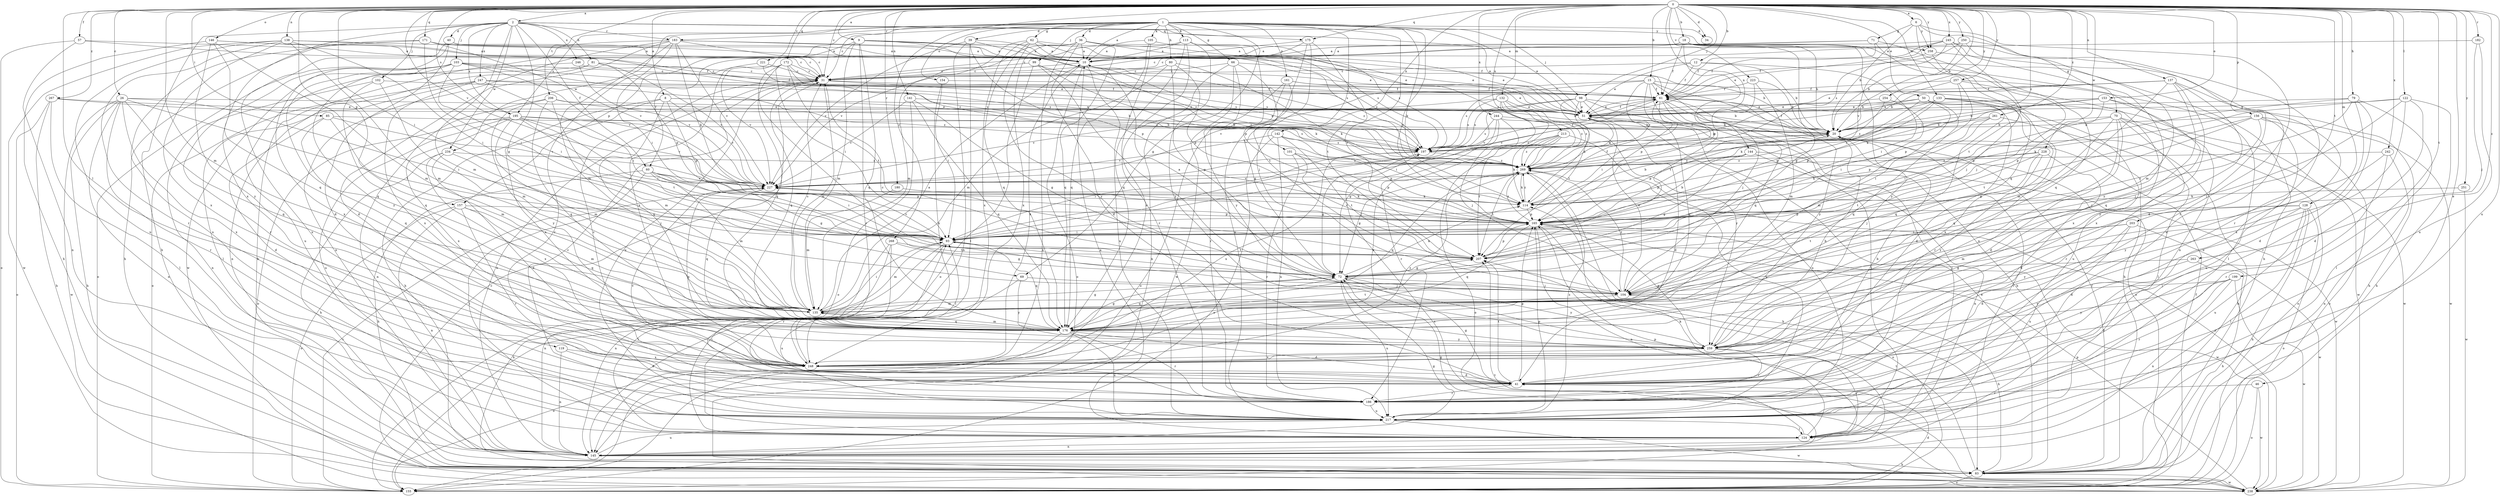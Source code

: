 strict digraph  {
0;
1;
2;
6;
8;
9;
10;
12;
15;
18;
20;
26;
31;
34;
36;
39;
40;
41;
46;
50;
51;
57;
60;
61;
62;
66;
69;
70;
71;
72;
79;
80;
81;
83;
85;
93;
98;
99;
101;
102;
103;
104;
105;
113;
114;
119;
122;
124;
128;
132;
133;
135;
137;
138;
141;
142;
144;
145;
146;
153;
154;
155;
156;
157;
161;
165;
171;
172;
175;
176;
180;
182;
183;
186;
195;
197;
199;
203;
206;
207;
213;
217;
221;
223;
227;
228;
234;
238;
242;
244;
245;
246;
247;
248;
250;
251;
254;
257;
258;
259;
261;
263;
267;
268;
269;
0 -> 2  [label=a];
0 -> 6  [label=a];
0 -> 8  [label=a];
0 -> 9  [label=a];
0 -> 12  [label=b];
0 -> 15  [label=b];
0 -> 18  [label=b];
0 -> 20  [label=b];
0 -> 26  [label=c];
0 -> 31  [label=c];
0 -> 34  [label=d];
0 -> 46  [label=e];
0 -> 50  [label=e];
0 -> 57  [label=f];
0 -> 79  [label=h];
0 -> 85  [label=i];
0 -> 93  [label=i];
0 -> 98  [label=j];
0 -> 119  [label=l];
0 -> 122  [label=l];
0 -> 128  [label=m];
0 -> 132  [label=m];
0 -> 133  [label=m];
0 -> 135  [label=m];
0 -> 137  [label=n];
0 -> 138  [label=n];
0 -> 141  [label=n];
0 -> 142  [label=n];
0 -> 144  [label=n];
0 -> 146  [label=o];
0 -> 153  [label=o];
0 -> 156  [label=p];
0 -> 157  [label=p];
0 -> 171  [label=q];
0 -> 172  [label=q];
0 -> 175  [label=q];
0 -> 180  [label=r];
0 -> 182  [label=r];
0 -> 195  [label=s];
0 -> 199  [label=t];
0 -> 203  [label=t];
0 -> 206  [label=t];
0 -> 213  [label=u];
0 -> 217  [label=u];
0 -> 221  [label=v];
0 -> 223  [label=v];
0 -> 227  [label=v];
0 -> 228  [label=w];
0 -> 242  [label=x];
0 -> 244  [label=x];
0 -> 245  [label=x];
0 -> 250  [label=y];
0 -> 251  [label=y];
0 -> 254  [label=y];
0 -> 257  [label=y];
0 -> 258  [label=y];
0 -> 261  [label=z];
0 -> 263  [label=z];
0 -> 267  [label=z];
0 -> 268  [label=z];
0 -> 269  [label=z];
1 -> 10  [label=a];
1 -> 31  [label=c];
1 -> 34  [label=d];
1 -> 36  [label=d];
1 -> 39  [label=d];
1 -> 51  [label=e];
1 -> 62  [label=g];
1 -> 66  [label=g];
1 -> 69  [label=g];
1 -> 80  [label=h];
1 -> 98  [label=j];
1 -> 99  [label=j];
1 -> 101  [label=j];
1 -> 105  [label=k];
1 -> 113  [label=k];
1 -> 114  [label=k];
1 -> 154  [label=o];
1 -> 157  [label=p];
1 -> 161  [label=p];
1 -> 165  [label=p];
1 -> 183  [label=r];
1 -> 195  [label=s];
1 -> 207  [label=t];
1 -> 234  [label=w];
2 -> 40  [label=d];
2 -> 51  [label=e];
2 -> 60  [label=f];
2 -> 69  [label=g];
2 -> 81  [label=h];
2 -> 83  [label=h];
2 -> 102  [label=j];
2 -> 103  [label=j];
2 -> 135  [label=m];
2 -> 175  [label=q];
2 -> 183  [label=r];
2 -> 195  [label=s];
2 -> 234  [label=w];
2 -> 246  [label=x];
2 -> 247  [label=x];
2 -> 248  [label=x];
2 -> 258  [label=y];
6 -> 20  [label=b];
6 -> 70  [label=g];
6 -> 71  [label=g];
6 -> 176  [label=q];
6 -> 186  [label=r];
6 -> 258  [label=y];
8 -> 51  [label=e];
8 -> 83  [label=h];
8 -> 165  [label=p];
8 -> 176  [label=q];
8 -> 197  [label=s];
8 -> 227  [label=v];
8 -> 248  [label=x];
9 -> 10  [label=a];
9 -> 60  [label=f];
9 -> 61  [label=f];
9 -> 135  [label=m];
9 -> 176  [label=q];
9 -> 186  [label=r];
9 -> 197  [label=s];
9 -> 248  [label=x];
9 -> 269  [label=z];
10 -> 31  [label=c];
10 -> 155  [label=o];
10 -> 217  [label=u];
10 -> 248  [label=x];
10 -> 269  [label=z];
12 -> 20  [label=b];
12 -> 31  [label=c];
12 -> 51  [label=e];
12 -> 61  [label=f];
12 -> 93  [label=i];
15 -> 61  [label=f];
15 -> 83  [label=h];
15 -> 104  [label=j];
15 -> 165  [label=p];
15 -> 176  [label=q];
15 -> 197  [label=s];
15 -> 227  [label=v];
15 -> 259  [label=y];
15 -> 269  [label=z];
18 -> 10  [label=a];
18 -> 20  [label=b];
18 -> 61  [label=f];
18 -> 72  [label=g];
18 -> 83  [label=h];
18 -> 145  [label=n];
18 -> 165  [label=p];
18 -> 259  [label=y];
20 -> 61  [label=f];
20 -> 83  [label=h];
20 -> 124  [label=l];
20 -> 165  [label=p];
20 -> 197  [label=s];
26 -> 51  [label=e];
26 -> 83  [label=h];
26 -> 93  [label=i];
26 -> 145  [label=n];
26 -> 176  [label=q];
26 -> 186  [label=r];
26 -> 207  [label=t];
26 -> 238  [label=w];
26 -> 248  [label=x];
31 -> 61  [label=f];
31 -> 135  [label=m];
31 -> 145  [label=n];
31 -> 176  [label=q];
31 -> 217  [label=u];
31 -> 269  [label=z];
36 -> 10  [label=a];
36 -> 41  [label=d];
36 -> 51  [label=e];
36 -> 145  [label=n];
36 -> 176  [label=q];
36 -> 227  [label=v];
36 -> 248  [label=x];
36 -> 269  [label=z];
39 -> 10  [label=a];
39 -> 124  [label=l];
39 -> 145  [label=n];
39 -> 165  [label=p];
39 -> 227  [label=v];
39 -> 269  [label=z];
40 -> 10  [label=a];
40 -> 41  [label=d];
40 -> 51  [label=e];
40 -> 217  [label=u];
40 -> 238  [label=w];
41 -> 20  [label=b];
41 -> 31  [label=c];
41 -> 72  [label=g];
41 -> 165  [label=p];
41 -> 186  [label=r];
41 -> 207  [label=t];
41 -> 227  [label=v];
46 -> 155  [label=o];
46 -> 186  [label=r];
46 -> 238  [label=w];
50 -> 41  [label=d];
50 -> 51  [label=e];
50 -> 135  [label=m];
50 -> 165  [label=p];
50 -> 176  [label=q];
50 -> 217  [label=u];
50 -> 269  [label=z];
51 -> 20  [label=b];
51 -> 41  [label=d];
51 -> 61  [label=f];
51 -> 217  [label=u];
51 -> 269  [label=z];
57 -> 10  [label=a];
57 -> 61  [label=f];
57 -> 145  [label=n];
57 -> 155  [label=o];
60 -> 72  [label=g];
60 -> 83  [label=h];
60 -> 93  [label=i];
60 -> 124  [label=l];
60 -> 135  [label=m];
60 -> 165  [label=p];
60 -> 227  [label=v];
61 -> 51  [label=e];
61 -> 83  [label=h];
61 -> 93  [label=i];
61 -> 124  [label=l];
61 -> 155  [label=o];
61 -> 227  [label=v];
62 -> 10  [label=a];
62 -> 51  [label=e];
62 -> 135  [label=m];
62 -> 176  [label=q];
62 -> 197  [label=s];
62 -> 248  [label=x];
62 -> 259  [label=y];
66 -> 20  [label=b];
66 -> 31  [label=c];
66 -> 145  [label=n];
66 -> 207  [label=t];
66 -> 238  [label=w];
66 -> 259  [label=y];
69 -> 104  [label=j];
69 -> 217  [label=u];
69 -> 259  [label=y];
70 -> 20  [label=b];
70 -> 41  [label=d];
70 -> 93  [label=i];
70 -> 155  [label=o];
70 -> 176  [label=q];
70 -> 186  [label=r];
70 -> 238  [label=w];
70 -> 248  [label=x];
71 -> 10  [label=a];
71 -> 31  [label=c];
71 -> 61  [label=f];
71 -> 104  [label=j];
71 -> 176  [label=q];
72 -> 10  [label=a];
72 -> 93  [label=i];
72 -> 104  [label=j];
72 -> 114  [label=k];
72 -> 176  [label=q];
72 -> 217  [label=u];
72 -> 259  [label=y];
79 -> 41  [label=d];
79 -> 51  [label=e];
79 -> 124  [label=l];
79 -> 165  [label=p];
79 -> 186  [label=r];
79 -> 207  [label=t];
80 -> 31  [label=c];
80 -> 72  [label=g];
80 -> 114  [label=k];
80 -> 135  [label=m];
80 -> 165  [label=p];
81 -> 31  [label=c];
81 -> 145  [label=n];
81 -> 165  [label=p];
81 -> 217  [label=u];
81 -> 227  [label=v];
83 -> 51  [label=e];
83 -> 61  [label=f];
83 -> 155  [label=o];
83 -> 207  [label=t];
83 -> 238  [label=w];
85 -> 20  [label=b];
85 -> 41  [label=d];
85 -> 135  [label=m];
85 -> 176  [label=q];
85 -> 227  [label=v];
93 -> 20  [label=b];
93 -> 83  [label=h];
93 -> 135  [label=m];
93 -> 145  [label=n];
93 -> 176  [label=q];
93 -> 207  [label=t];
93 -> 227  [label=v];
98 -> 20  [label=b];
98 -> 51  [label=e];
98 -> 114  [label=k];
98 -> 124  [label=l];
98 -> 176  [label=q];
98 -> 197  [label=s];
98 -> 227  [label=v];
98 -> 269  [label=z];
99 -> 31  [label=c];
99 -> 104  [label=j];
99 -> 114  [label=k];
99 -> 155  [label=o];
99 -> 197  [label=s];
101 -> 165  [label=p];
101 -> 186  [label=r];
101 -> 207  [label=t];
101 -> 269  [label=z];
102 -> 61  [label=f];
102 -> 135  [label=m];
102 -> 145  [label=n];
102 -> 176  [label=q];
103 -> 31  [label=c];
103 -> 61  [label=f];
103 -> 93  [label=i];
103 -> 155  [label=o];
103 -> 176  [label=q];
103 -> 186  [label=r];
103 -> 197  [label=s];
103 -> 227  [label=v];
103 -> 248  [label=x];
104 -> 31  [label=c];
104 -> 51  [label=e];
104 -> 83  [label=h];
104 -> 135  [label=m];
104 -> 269  [label=z];
105 -> 10  [label=a];
105 -> 176  [label=q];
105 -> 186  [label=r];
105 -> 197  [label=s];
113 -> 10  [label=a];
113 -> 31  [label=c];
113 -> 165  [label=p];
113 -> 176  [label=q];
113 -> 248  [label=x];
113 -> 259  [label=y];
114 -> 20  [label=b];
114 -> 61  [label=f];
114 -> 165  [label=p];
114 -> 269  [label=z];
119 -> 41  [label=d];
119 -> 145  [label=n];
119 -> 248  [label=x];
122 -> 41  [label=d];
122 -> 51  [label=e];
122 -> 83  [label=h];
122 -> 104  [label=j];
122 -> 114  [label=k];
122 -> 248  [label=x];
124 -> 10  [label=a];
124 -> 72  [label=g];
124 -> 93  [label=i];
124 -> 114  [label=k];
124 -> 145  [label=n];
128 -> 41  [label=d];
128 -> 83  [label=h];
128 -> 124  [label=l];
128 -> 135  [label=m];
128 -> 155  [label=o];
128 -> 165  [label=p];
128 -> 217  [label=u];
128 -> 259  [label=y];
132 -> 51  [label=e];
132 -> 93  [label=i];
132 -> 197  [label=s];
132 -> 207  [label=t];
132 -> 227  [label=v];
132 -> 259  [label=y];
132 -> 269  [label=z];
133 -> 51  [label=e];
133 -> 114  [label=k];
133 -> 165  [label=p];
133 -> 176  [label=q];
133 -> 186  [label=r];
133 -> 197  [label=s];
133 -> 238  [label=w];
133 -> 248  [label=x];
135 -> 10  [label=a];
135 -> 31  [label=c];
135 -> 72  [label=g];
135 -> 93  [label=i];
135 -> 176  [label=q];
137 -> 20  [label=b];
137 -> 51  [label=e];
137 -> 61  [label=f];
137 -> 135  [label=m];
137 -> 176  [label=q];
137 -> 217  [label=u];
137 -> 248  [label=x];
137 -> 259  [label=y];
138 -> 10  [label=a];
138 -> 31  [label=c];
138 -> 93  [label=i];
138 -> 135  [label=m];
138 -> 186  [label=r];
138 -> 217  [label=u];
138 -> 238  [label=w];
138 -> 248  [label=x];
141 -> 51  [label=e];
141 -> 72  [label=g];
141 -> 155  [label=o];
141 -> 176  [label=q];
141 -> 227  [label=v];
142 -> 104  [label=j];
142 -> 155  [label=o];
142 -> 165  [label=p];
142 -> 197  [label=s];
142 -> 217  [label=u];
142 -> 227  [label=v];
144 -> 72  [label=g];
144 -> 145  [label=n];
144 -> 165  [label=p];
144 -> 238  [label=w];
144 -> 269  [label=z];
145 -> 72  [label=g];
145 -> 83  [label=h];
145 -> 165  [label=p];
145 -> 217  [label=u];
146 -> 10  [label=a];
146 -> 83  [label=h];
146 -> 135  [label=m];
146 -> 176  [label=q];
146 -> 259  [label=y];
146 -> 269  [label=z];
153 -> 20  [label=b];
153 -> 51  [label=e];
153 -> 83  [label=h];
153 -> 104  [label=j];
153 -> 165  [label=p];
153 -> 197  [label=s];
154 -> 61  [label=f];
154 -> 93  [label=i];
154 -> 248  [label=x];
155 -> 41  [label=d];
155 -> 61  [label=f];
155 -> 227  [label=v];
156 -> 20  [label=b];
156 -> 72  [label=g];
156 -> 104  [label=j];
156 -> 155  [label=o];
156 -> 207  [label=t];
156 -> 217  [label=u];
156 -> 238  [label=w];
157 -> 135  [label=m];
157 -> 145  [label=n];
157 -> 155  [label=o];
157 -> 165  [label=p];
157 -> 176  [label=q];
157 -> 186  [label=r];
161 -> 51  [label=e];
161 -> 61  [label=f];
161 -> 72  [label=g];
161 -> 155  [label=o];
161 -> 186  [label=r];
165 -> 93  [label=i];
165 -> 145  [label=n];
165 -> 155  [label=o];
165 -> 176  [label=q];
165 -> 227  [label=v];
165 -> 238  [label=w];
165 -> 269  [label=z];
171 -> 10  [label=a];
171 -> 31  [label=c];
171 -> 83  [label=h];
171 -> 93  [label=i];
171 -> 217  [label=u];
171 -> 227  [label=v];
172 -> 31  [label=c];
172 -> 51  [label=e];
172 -> 93  [label=i];
172 -> 104  [label=j];
172 -> 176  [label=q];
172 -> 197  [label=s];
172 -> 207  [label=t];
172 -> 227  [label=v];
175 -> 10  [label=a];
175 -> 31  [label=c];
175 -> 104  [label=j];
175 -> 207  [label=t];
175 -> 217  [label=u];
176 -> 41  [label=d];
176 -> 72  [label=g];
176 -> 135  [label=m];
176 -> 155  [label=o];
176 -> 186  [label=r];
176 -> 207  [label=t];
176 -> 217  [label=u];
176 -> 259  [label=y];
180 -> 114  [label=k];
180 -> 135  [label=m];
182 -> 10  [label=a];
182 -> 104  [label=j];
182 -> 217  [label=u];
183 -> 10  [label=a];
183 -> 31  [label=c];
183 -> 41  [label=d];
183 -> 51  [label=e];
183 -> 83  [label=h];
183 -> 93  [label=i];
183 -> 114  [label=k];
183 -> 135  [label=m];
183 -> 145  [label=n];
183 -> 227  [label=v];
186 -> 217  [label=u];
195 -> 20  [label=b];
195 -> 93  [label=i];
195 -> 135  [label=m];
195 -> 155  [label=o];
195 -> 197  [label=s];
195 -> 207  [label=t];
195 -> 217  [label=u];
195 -> 227  [label=v];
195 -> 248  [label=x];
197 -> 61  [label=f];
197 -> 72  [label=g];
197 -> 93  [label=i];
197 -> 248  [label=x];
197 -> 269  [label=z];
199 -> 41  [label=d];
199 -> 104  [label=j];
199 -> 145  [label=n];
199 -> 186  [label=r];
199 -> 238  [label=w];
199 -> 259  [label=y];
203 -> 41  [label=d];
203 -> 93  [label=i];
203 -> 207  [label=t];
203 -> 217  [label=u];
203 -> 238  [label=w];
206 -> 20  [label=b];
206 -> 51  [label=e];
206 -> 135  [label=m];
206 -> 145  [label=n];
206 -> 176  [label=q];
206 -> 259  [label=y];
207 -> 72  [label=g];
207 -> 165  [label=p];
213 -> 114  [label=k];
213 -> 155  [label=o];
213 -> 197  [label=s];
213 -> 207  [label=t];
213 -> 217  [label=u];
213 -> 248  [label=x];
213 -> 269  [label=z];
217 -> 31  [label=c];
217 -> 124  [label=l];
217 -> 165  [label=p];
217 -> 238  [label=w];
217 -> 269  [label=z];
221 -> 31  [label=c];
221 -> 186  [label=r];
221 -> 197  [label=s];
223 -> 20  [label=b];
223 -> 61  [label=f];
223 -> 135  [label=m];
223 -> 207  [label=t];
227 -> 114  [label=k];
227 -> 176  [label=q];
227 -> 248  [label=x];
228 -> 41  [label=d];
228 -> 104  [label=j];
228 -> 114  [label=k];
228 -> 207  [label=t];
228 -> 259  [label=y];
228 -> 269  [label=z];
234 -> 41  [label=d];
234 -> 83  [label=h];
234 -> 104  [label=j];
234 -> 248  [label=x];
234 -> 269  [label=z];
238 -> 31  [label=c];
238 -> 165  [label=p];
238 -> 197  [label=s];
238 -> 207  [label=t];
238 -> 269  [label=z];
242 -> 145  [label=n];
242 -> 186  [label=r];
242 -> 259  [label=y];
242 -> 269  [label=z];
244 -> 20  [label=b];
244 -> 72  [label=g];
244 -> 93  [label=i];
244 -> 104  [label=j];
244 -> 186  [label=r];
244 -> 197  [label=s];
245 -> 10  [label=a];
245 -> 41  [label=d];
245 -> 51  [label=e];
245 -> 61  [label=f];
245 -> 207  [label=t];
245 -> 227  [label=v];
245 -> 259  [label=y];
246 -> 31  [label=c];
246 -> 227  [label=v];
246 -> 259  [label=y];
247 -> 61  [label=f];
247 -> 93  [label=i];
247 -> 124  [label=l];
247 -> 155  [label=o];
247 -> 248  [label=x];
247 -> 269  [label=z];
248 -> 41  [label=d];
248 -> 93  [label=i];
248 -> 269  [label=z];
250 -> 10  [label=a];
250 -> 20  [label=b];
250 -> 61  [label=f];
250 -> 135  [label=m];
250 -> 186  [label=r];
251 -> 114  [label=k];
251 -> 238  [label=w];
254 -> 51  [label=e];
254 -> 93  [label=i];
254 -> 269  [label=z];
257 -> 20  [label=b];
257 -> 61  [label=f];
257 -> 114  [label=k];
257 -> 124  [label=l];
257 -> 165  [label=p];
257 -> 248  [label=x];
258 -> 104  [label=j];
258 -> 197  [label=s];
258 -> 217  [label=u];
259 -> 20  [label=b];
259 -> 124  [label=l];
259 -> 165  [label=p];
259 -> 186  [label=r];
259 -> 248  [label=x];
261 -> 20  [label=b];
261 -> 93  [label=i];
261 -> 124  [label=l];
261 -> 165  [label=p];
261 -> 269  [label=z];
263 -> 72  [label=g];
263 -> 83  [label=h];
263 -> 259  [label=y];
267 -> 20  [label=b];
267 -> 51  [label=e];
267 -> 83  [label=h];
267 -> 124  [label=l];
267 -> 155  [label=o];
268 -> 72  [label=g];
268 -> 124  [label=l];
268 -> 145  [label=n];
268 -> 186  [label=r];
268 -> 207  [label=t];
269 -> 10  [label=a];
269 -> 72  [label=g];
269 -> 83  [label=h];
269 -> 114  [label=k];
269 -> 176  [label=q];
269 -> 207  [label=t];
269 -> 227  [label=v];
}
